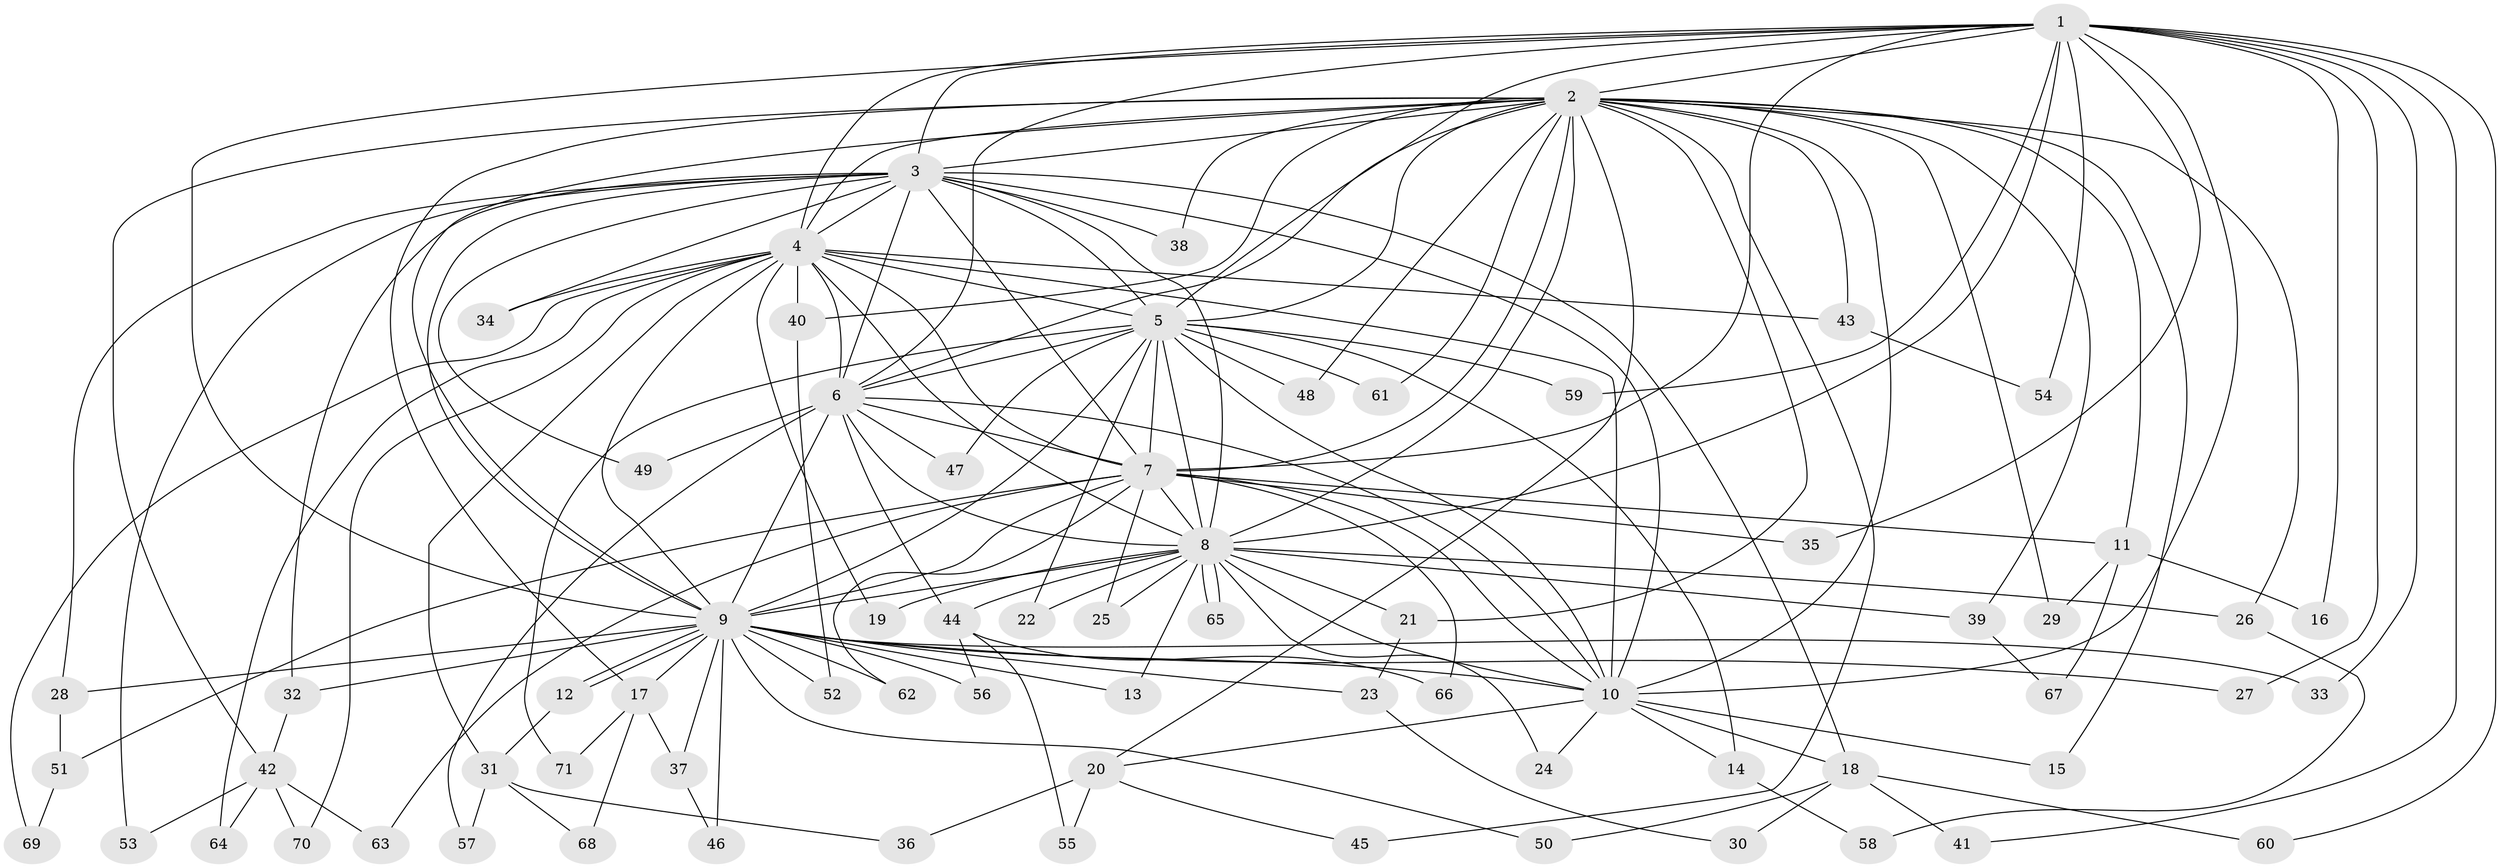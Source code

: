 // coarse degree distribution, {7: 0.09090909090909091, 13: 0.09090909090909091, 10: 0.13636363636363635, 14: 0.045454545454545456, 8: 0.045454545454545456, 5: 0.09090909090909091, 11: 0.045454545454545456, 3: 0.09090909090909091, 6: 0.045454545454545456, 4: 0.18181818181818182, 2: 0.09090909090909091, 1: 0.045454545454545456}
// Generated by graph-tools (version 1.1) at 2025/49/03/04/25 22:49:59]
// undirected, 71 vertices, 167 edges
graph export_dot {
  node [color=gray90,style=filled];
  1;
  2;
  3;
  4;
  5;
  6;
  7;
  8;
  9;
  10;
  11;
  12;
  13;
  14;
  15;
  16;
  17;
  18;
  19;
  20;
  21;
  22;
  23;
  24;
  25;
  26;
  27;
  28;
  29;
  30;
  31;
  32;
  33;
  34;
  35;
  36;
  37;
  38;
  39;
  40;
  41;
  42;
  43;
  44;
  45;
  46;
  47;
  48;
  49;
  50;
  51;
  52;
  53;
  54;
  55;
  56;
  57;
  58;
  59;
  60;
  61;
  62;
  63;
  64;
  65;
  66;
  67;
  68;
  69;
  70;
  71;
  1 -- 2;
  1 -- 3;
  1 -- 4;
  1 -- 5;
  1 -- 6;
  1 -- 7;
  1 -- 8;
  1 -- 9;
  1 -- 10;
  1 -- 16;
  1 -- 27;
  1 -- 33;
  1 -- 35;
  1 -- 41;
  1 -- 54;
  1 -- 59;
  1 -- 60;
  2 -- 3;
  2 -- 4;
  2 -- 5;
  2 -- 6;
  2 -- 7;
  2 -- 8;
  2 -- 9;
  2 -- 10;
  2 -- 11;
  2 -- 15;
  2 -- 17;
  2 -- 20;
  2 -- 21;
  2 -- 26;
  2 -- 29;
  2 -- 38;
  2 -- 39;
  2 -- 40;
  2 -- 42;
  2 -- 43;
  2 -- 45;
  2 -- 48;
  2 -- 61;
  3 -- 4;
  3 -- 5;
  3 -- 6;
  3 -- 7;
  3 -- 8;
  3 -- 9;
  3 -- 10;
  3 -- 18;
  3 -- 28;
  3 -- 32;
  3 -- 34;
  3 -- 38;
  3 -- 49;
  3 -- 53;
  4 -- 5;
  4 -- 6;
  4 -- 7;
  4 -- 8;
  4 -- 9;
  4 -- 10;
  4 -- 19;
  4 -- 31;
  4 -- 34;
  4 -- 40;
  4 -- 43;
  4 -- 64;
  4 -- 69;
  4 -- 70;
  5 -- 6;
  5 -- 7;
  5 -- 8;
  5 -- 9;
  5 -- 10;
  5 -- 14;
  5 -- 22;
  5 -- 47;
  5 -- 48;
  5 -- 59;
  5 -- 61;
  5 -- 71;
  6 -- 7;
  6 -- 8;
  6 -- 9;
  6 -- 10;
  6 -- 44;
  6 -- 47;
  6 -- 49;
  6 -- 57;
  7 -- 8;
  7 -- 9;
  7 -- 10;
  7 -- 11;
  7 -- 25;
  7 -- 35;
  7 -- 51;
  7 -- 62;
  7 -- 63;
  7 -- 66;
  8 -- 9;
  8 -- 10;
  8 -- 13;
  8 -- 19;
  8 -- 21;
  8 -- 22;
  8 -- 24;
  8 -- 25;
  8 -- 26;
  8 -- 39;
  8 -- 44;
  8 -- 65;
  8 -- 65;
  9 -- 10;
  9 -- 12;
  9 -- 12;
  9 -- 13;
  9 -- 17;
  9 -- 23;
  9 -- 27;
  9 -- 28;
  9 -- 32;
  9 -- 33;
  9 -- 37;
  9 -- 46;
  9 -- 50;
  9 -- 52;
  9 -- 56;
  9 -- 62;
  10 -- 14;
  10 -- 15;
  10 -- 18;
  10 -- 20;
  10 -- 24;
  11 -- 16;
  11 -- 29;
  11 -- 67;
  12 -- 31;
  14 -- 58;
  17 -- 37;
  17 -- 68;
  17 -- 71;
  18 -- 30;
  18 -- 41;
  18 -- 50;
  18 -- 60;
  20 -- 36;
  20 -- 45;
  20 -- 55;
  21 -- 23;
  23 -- 30;
  26 -- 58;
  28 -- 51;
  31 -- 36;
  31 -- 57;
  31 -- 68;
  32 -- 42;
  37 -- 46;
  39 -- 67;
  40 -- 52;
  42 -- 53;
  42 -- 63;
  42 -- 64;
  42 -- 70;
  43 -- 54;
  44 -- 55;
  44 -- 56;
  44 -- 66;
  51 -- 69;
}
